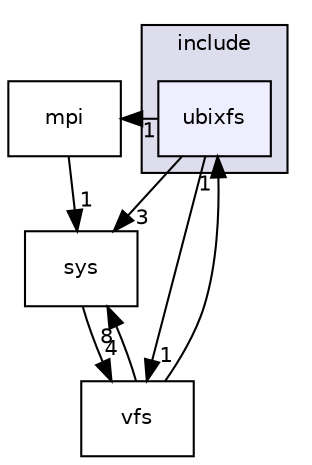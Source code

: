 digraph "C:/Dev/git/UbixOS/sys/include/ubixfs" {
  compound=true
  node [ fontsize="10", fontname="Helvetica"];
  edge [ labelfontsize="10", labelfontname="Helvetica"];
  subgraph clusterdir_d1be8160e739b6eed1f7843efdbae1b3 {
    graph [ bgcolor="#ddddee", pencolor="black", label="include" fontname="Helvetica", fontsize="10", URL="dir_d1be8160e739b6eed1f7843efdbae1b3.html"]
  dir_3de624327ffb12f9bf9e6dbf8f72375d [shape=box, label="ubixfs", style="filled", fillcolor="#eeeeff", pencolor="black", URL="dir_3de624327ffb12f9bf9e6dbf8f72375d.html"];
  }
  dir_214f84c2c73d0f2f98eaa46a63e7b8c6 [shape=box label="sys" URL="dir_214f84c2c73d0f2f98eaa46a63e7b8c6.html"];
  dir_7bc55a2f2a97b0cc2b6a30d31bfaf010 [shape=box label="mpi" URL="dir_7bc55a2f2a97b0cc2b6a30d31bfaf010.html"];
  dir_c3c0831de3b2f5e14fc52a7f92bdcaba [shape=box label="vfs" URL="dir_c3c0831de3b2f5e14fc52a7f92bdcaba.html"];
  dir_214f84c2c73d0f2f98eaa46a63e7b8c6->dir_c3c0831de3b2f5e14fc52a7f92bdcaba [headlabel="4", labeldistance=1.5 headhref="dir_000020_000021.html"];
  dir_3de624327ffb12f9bf9e6dbf8f72375d->dir_214f84c2c73d0f2f98eaa46a63e7b8c6 [headlabel="3", labeldistance=1.5 headhref="dir_000022_000020.html"];
  dir_3de624327ffb12f9bf9e6dbf8f72375d->dir_7bc55a2f2a97b0cc2b6a30d31bfaf010 [headlabel="1", labeldistance=1.5 headhref="dir_000022_000034.html"];
  dir_3de624327ffb12f9bf9e6dbf8f72375d->dir_c3c0831de3b2f5e14fc52a7f92bdcaba [headlabel="1", labeldistance=1.5 headhref="dir_000022_000021.html"];
  dir_7bc55a2f2a97b0cc2b6a30d31bfaf010->dir_214f84c2c73d0f2f98eaa46a63e7b8c6 [headlabel="1", labeldistance=1.5 headhref="dir_000034_000020.html"];
  dir_c3c0831de3b2f5e14fc52a7f92bdcaba->dir_214f84c2c73d0f2f98eaa46a63e7b8c6 [headlabel="8", labeldistance=1.5 headhref="dir_000021_000020.html"];
  dir_c3c0831de3b2f5e14fc52a7f92bdcaba->dir_3de624327ffb12f9bf9e6dbf8f72375d [headlabel="1", labeldistance=1.5 headhref="dir_000021_000022.html"];
}
